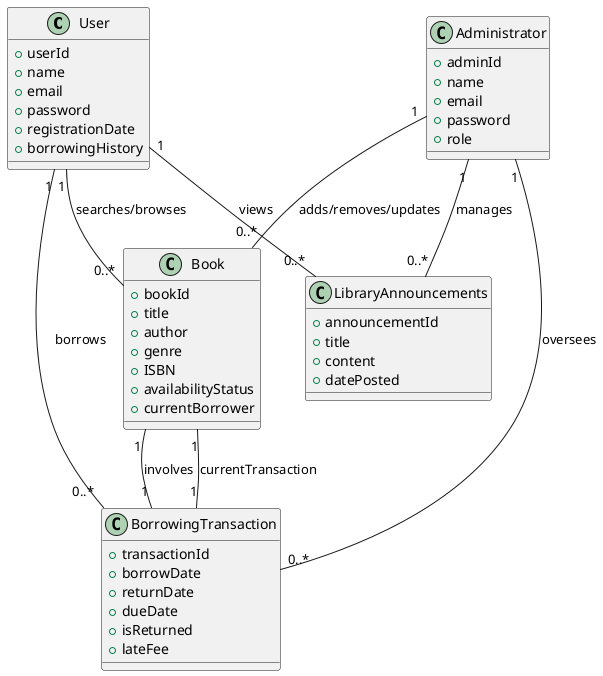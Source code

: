 @startuml
' Define classes with detailed attributes
class User {
    +userId
    +name
    +email
    +password
    +registrationDate
    +borrowingHistory
}

class Administrator {
    +adminId
    +name
    +email
    +password
    +role
}

class Book {
    +bookId
    +title
    +author
    +genre
    +ISBN
    +availabilityStatus
    +currentBorrower
}

class BorrowingTransaction {
    +transactionId
    +borrowDate
    +returnDate
    +dueDate
    +isReturned
    +lateFee
}

class LibraryAnnouncements {
    +announcementId
    +title
    +content
    +datePosted
}

' Define relationships with cardinality and role names
User "1" -- "0..*" BorrowingTransaction : borrows
BorrowingTransaction "1" -- "1" Book : involves
Book "1" -- "1" BorrowingTransaction : currentTransaction
User "1" -- "0..*" Book : searches/browses
User "1" -- "0..*" LibraryAnnouncements : views

' Administrator relationships
Administrator "1" -- "0..*" LibraryAnnouncements : manages
Administrator "1" -- "0..*" Book : adds/removes/updates
Administrator "1" -- "0..*" BorrowingTransaction : oversees

@enduml
